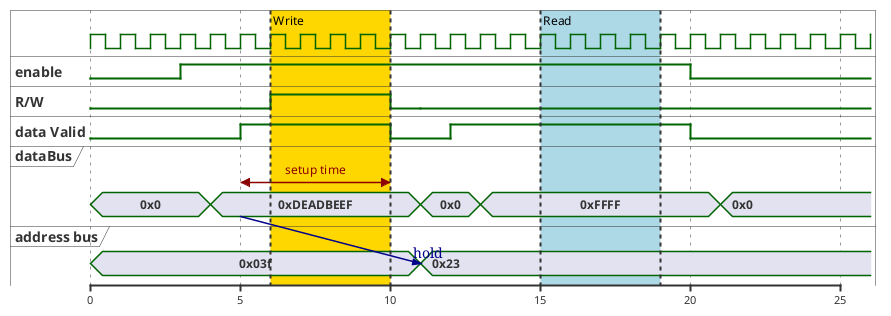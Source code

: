 @startuml
scale 5 as 150 pixels
clock clk with period 1
binary "enable" as en
binary "R/W" as rw
binary "data Valid" as dv
concise "dataBus" as db
concise "address bus" as addr
@6 as :write_beg
@10 as :write_end
@15 as :read_beg
@19 as :read_end
@0
en is low
db is "0x0"
addr is "0x03f"
rw is low
dv is 0
@:write_beg-3
en is high
@:write_beg-2
db is "0xDEADBEEF"
@:write_beg-1
dv is 1
@:write_beg
rw is high
@:write_end
rw is low
dv is low
@:write_end+1
rw is low
db is "0x0"
addr is "0x23"
@12
dv is high
@13
db is "0xFFFF"
@20
en is low
dv is low
@21
db is "0x0"
highlight :write_beg to :write_end #Gold:Write
highlight :read_beg to :read_end #lightBlue:Read
db@:write_beg-1 <-> @:write_end : setup time
db@:write_beg-1 -> addr@:write_end+1 : hold
@enduml
